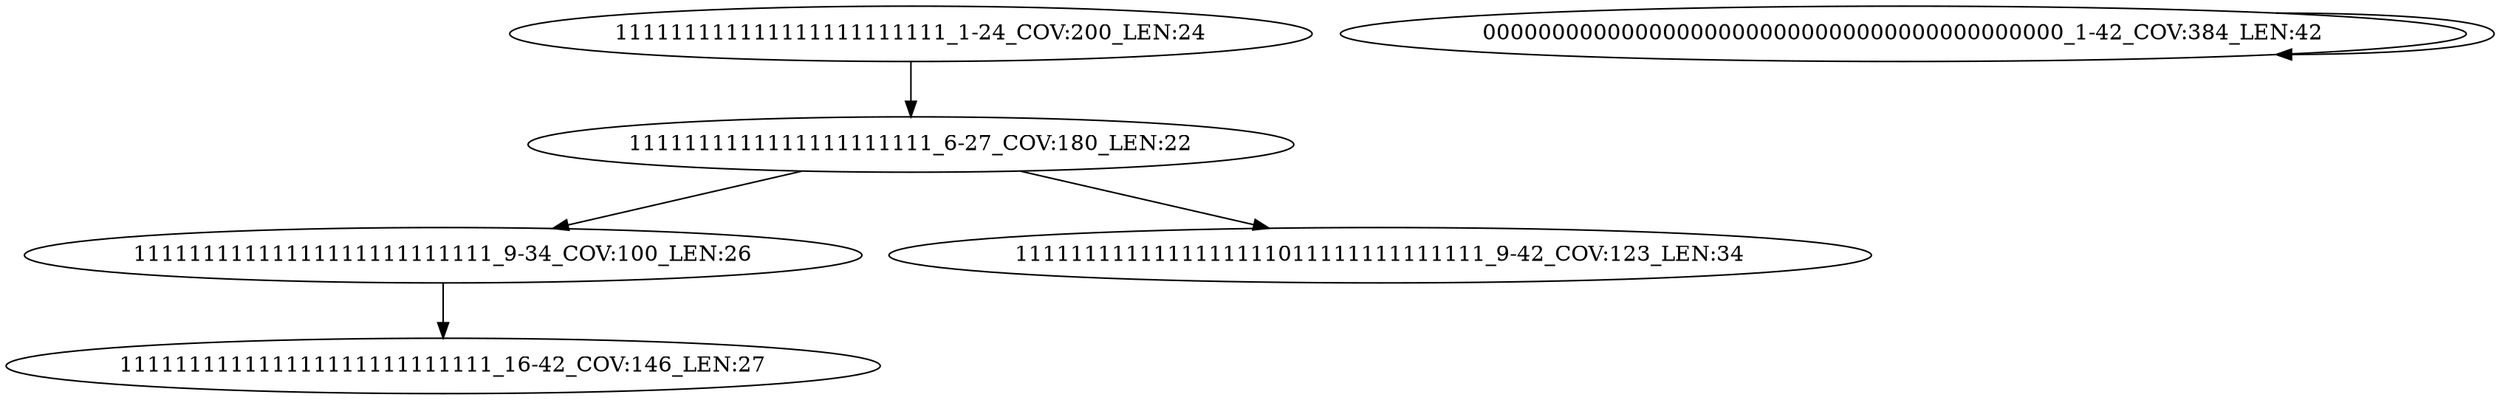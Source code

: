 digraph G {
    "11111111111111111111111111_9-34_COV:100_LEN:26" -> "111111111111111111111111111_16-42_COV:146_LEN:27";
    "1111111111111111111111_6-27_COV:180_LEN:22" -> "1111111111111111111011111111111111_9-42_COV:123_LEN:34";
    "1111111111111111111111_6-27_COV:180_LEN:22" -> "11111111111111111111111111_9-34_COV:100_LEN:26";
    "000000000000000000000000000000000000000000_1-42_COV:384_LEN:42" -> "000000000000000000000000000000000000000000_1-42_COV:384_LEN:42";
    "111111111111111111111111_1-24_COV:200_LEN:24" -> "1111111111111111111111_6-27_COV:180_LEN:22";
}
